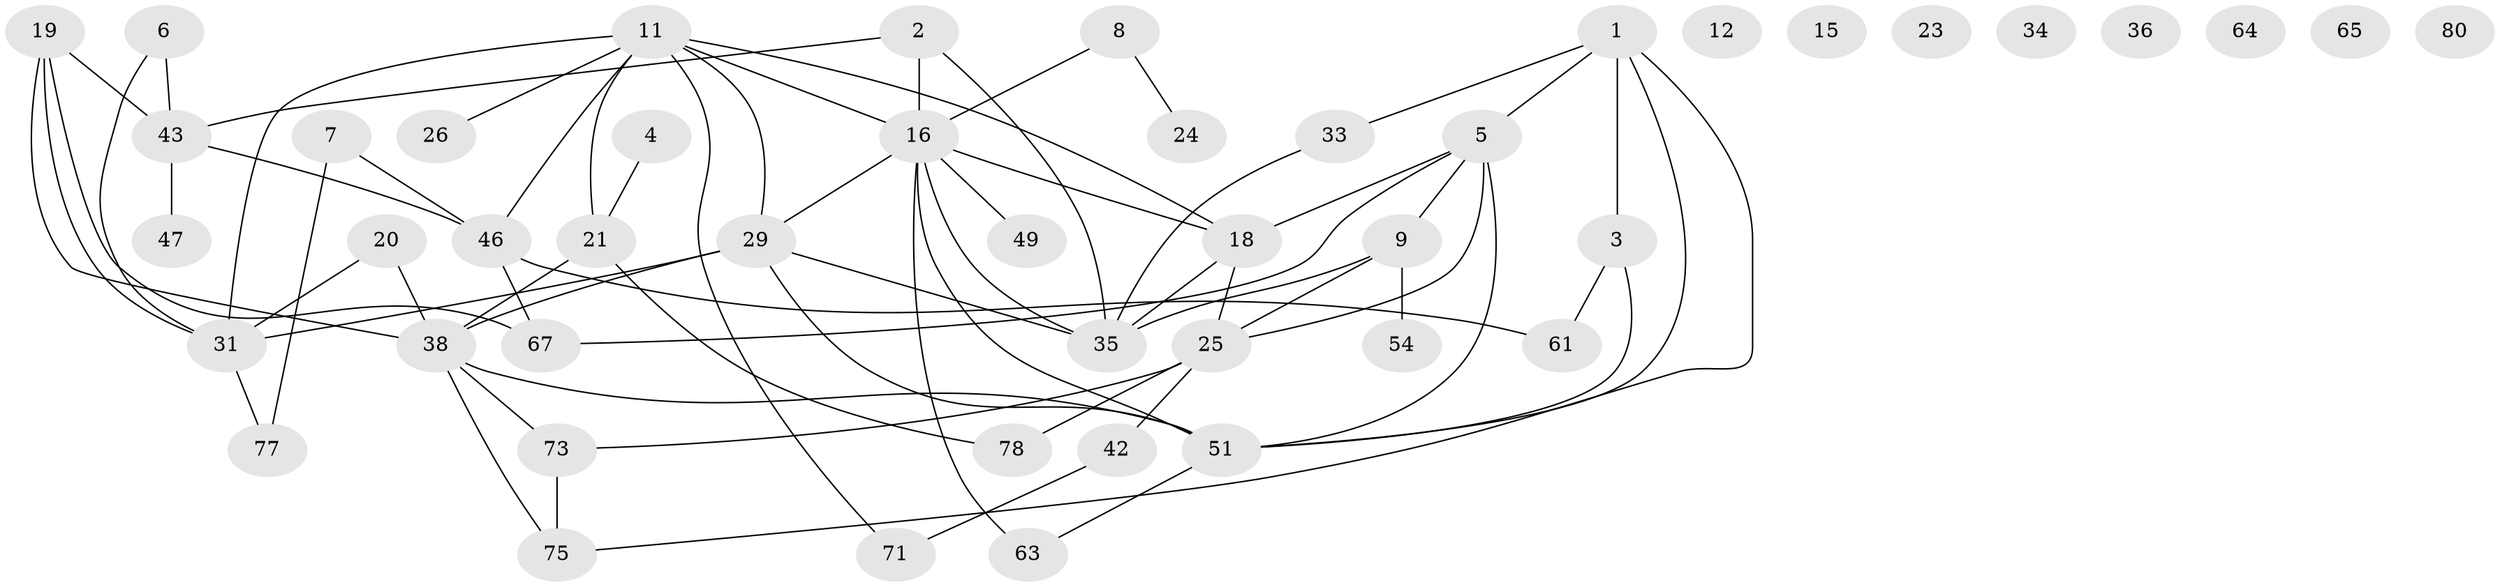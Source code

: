 // original degree distribution, {2: 0.25806451612903225, 1: 0.15053763440860216, 3: 0.27956989247311825, 4: 0.10752688172043011, 0: 0.07526881720430108, 5: 0.0967741935483871, 6: 0.021505376344086023, 7: 0.010752688172043012}
// Generated by graph-tools (version 1.1) at 2025/12/03/09/25 04:12:55]
// undirected, 46 vertices, 68 edges
graph export_dot {
graph [start="1"]
  node [color=gray90,style=filled];
  1 [super="+13"];
  2 [super="+79"];
  3 [super="+32"];
  4 [super="+68"];
  5 [super="+37+10"];
  6;
  7;
  8 [super="+52"];
  9 [super="+82"];
  11 [super="+17"];
  12;
  15;
  16 [super="+27+76+22"];
  18 [super="+30"];
  19 [super="+66+28"];
  20;
  21 [super="+86+50"];
  23 [super="+70"];
  24;
  25 [super="+83+40"];
  26;
  29 [super="+62"];
  31 [super="+91+41"];
  33 [super="+39"];
  34;
  35 [super="+74+56"];
  36;
  38 [super="+59"];
  42 [super="+44"];
  43 [super="+57+72"];
  46 [super="+69"];
  47;
  49;
  51 [super="+55"];
  54;
  61;
  63;
  64;
  65;
  67;
  71;
  73;
  75 [super="+93"];
  77;
  78;
  80;
  1 -- 51;
  1 -- 3 [weight=2];
  1 -- 5 [weight=2];
  1 -- 75;
  1 -- 33;
  2 -- 16;
  2 -- 43;
  2 -- 35;
  3 -- 61;
  3 -- 51;
  4 -- 21;
  5 -- 51;
  5 -- 67;
  5 -- 25;
  5 -- 9;
  5 -- 18;
  6 -- 43;
  6 -- 31;
  7 -- 77;
  7 -- 46;
  8 -- 24;
  8 -- 16;
  9 -- 54;
  9 -- 35;
  9 -- 25;
  11 -- 18 [weight=2];
  11 -- 31;
  11 -- 71;
  11 -- 46 [weight=2];
  11 -- 16;
  11 -- 21;
  11 -- 26;
  11 -- 29;
  16 -- 49;
  16 -- 18;
  16 -- 35;
  16 -- 51;
  16 -- 63;
  16 -- 29;
  18 -- 35;
  18 -- 25;
  19 -- 38;
  19 -- 43;
  19 -- 67;
  19 -- 31;
  20 -- 31;
  20 -- 38;
  21 -- 78;
  21 -- 38;
  25 -- 78 [weight=2];
  25 -- 73;
  25 -- 42;
  29 -- 31;
  29 -- 51;
  29 -- 35;
  29 -- 38;
  31 -- 77;
  33 -- 35;
  38 -- 73;
  38 -- 75;
  38 -- 51;
  42 -- 71;
  43 -- 47;
  43 -- 46;
  46 -- 61 [weight=2];
  46 -- 67;
  51 -- 63;
  73 -- 75;
}
